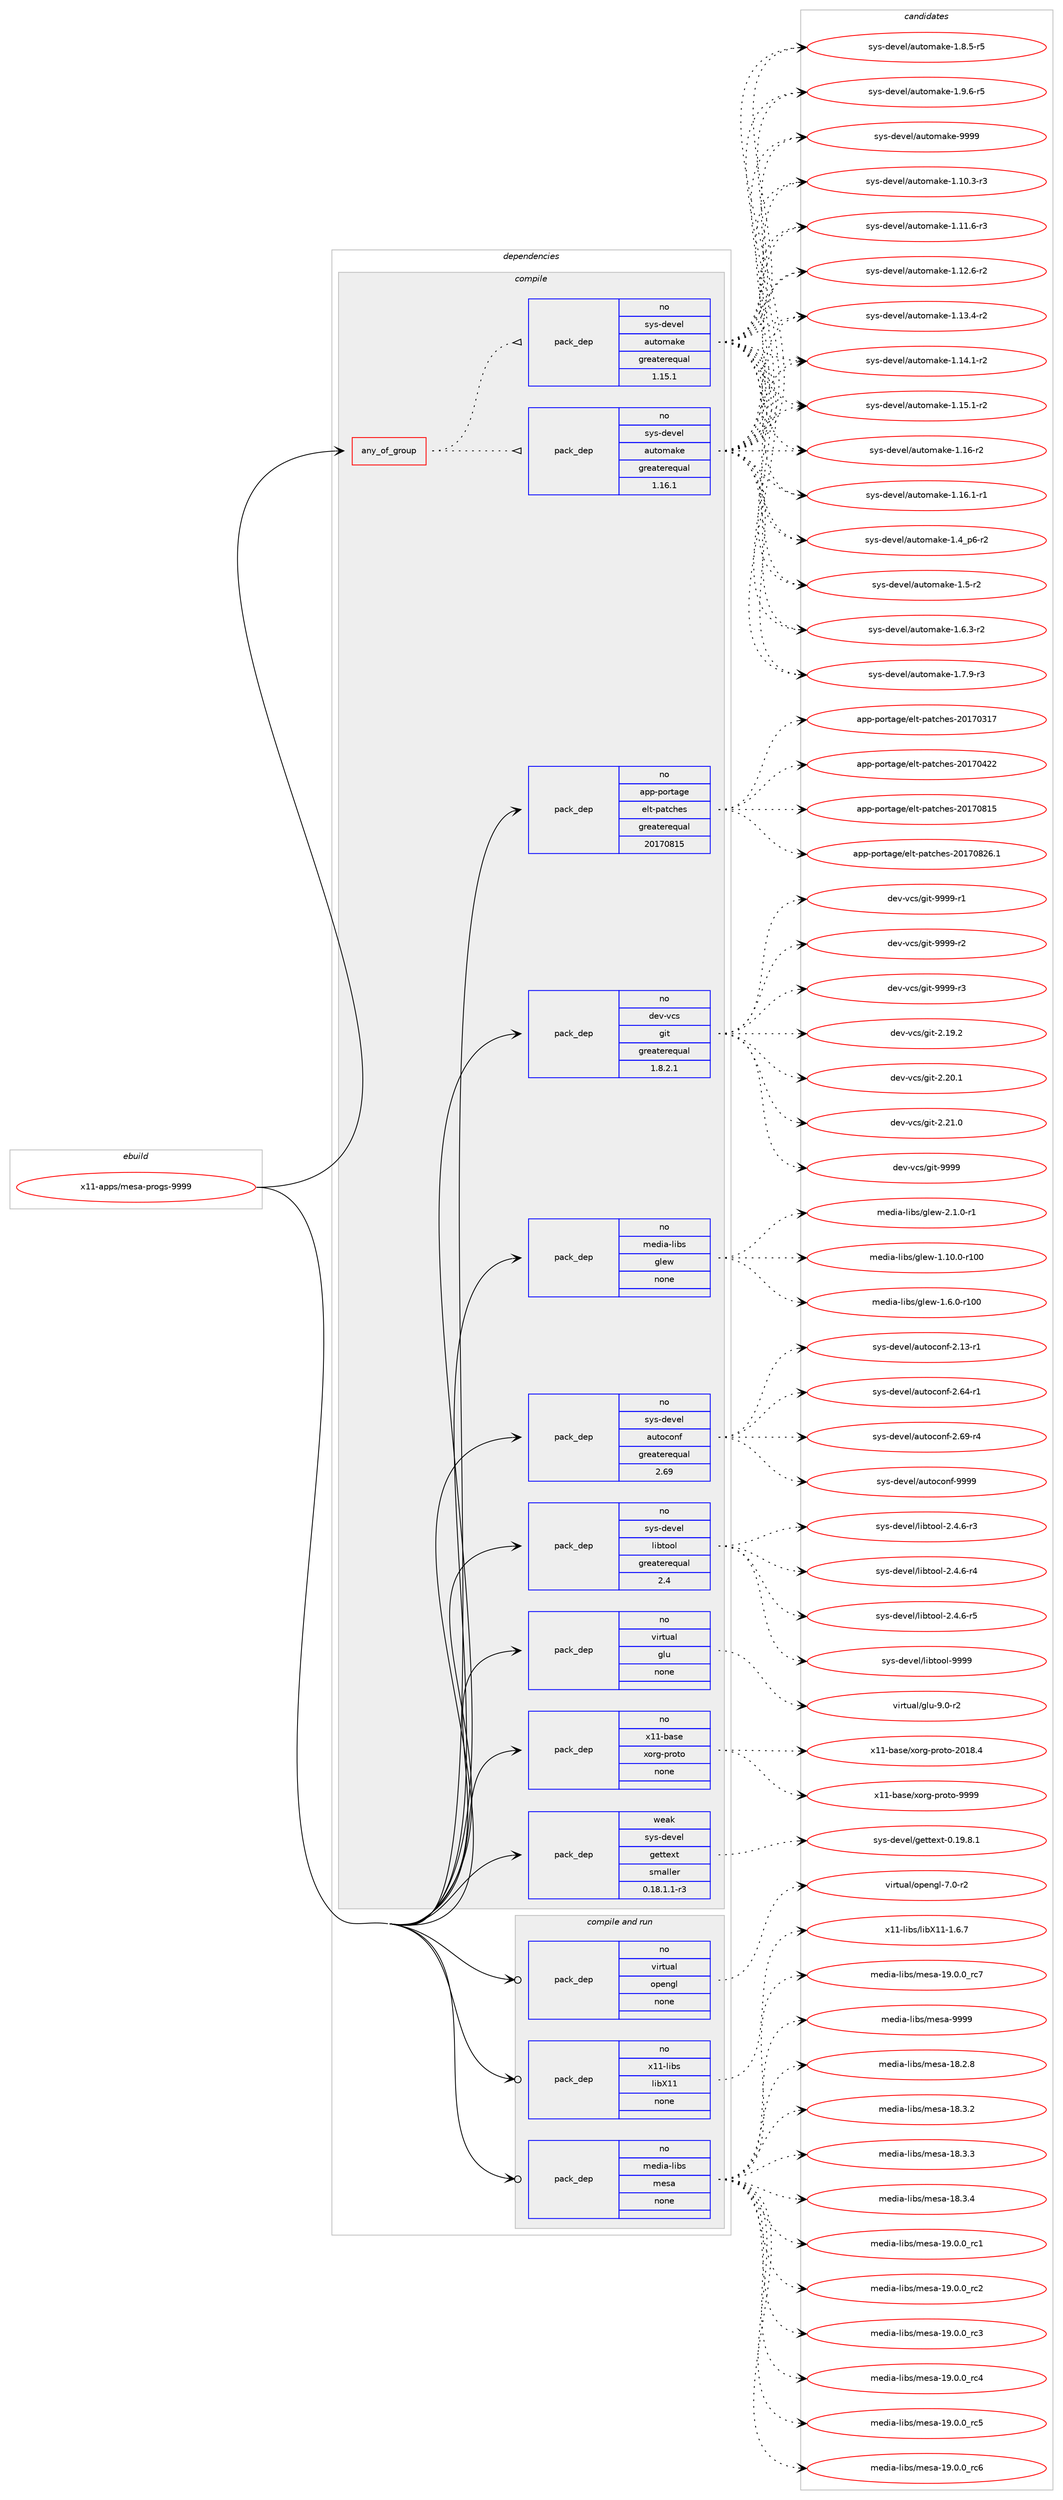 digraph prolog {

# *************
# Graph options
# *************

newrank=true;
concentrate=true;
compound=true;
graph [rankdir=LR,fontname=Helvetica,fontsize=10,ranksep=1.5];#, ranksep=2.5, nodesep=0.2];
edge  [arrowhead=vee];
node  [fontname=Helvetica,fontsize=10];

# **********
# The ebuild
# **********

subgraph cluster_leftcol {
color=gray;
rank=same;
label=<<i>ebuild</i>>;
id [label="x11-apps/mesa-progs-9999", color=red, width=4, href="../x11-apps/mesa-progs-9999.svg"];
}

# ****************
# The dependencies
# ****************

subgraph cluster_midcol {
color=gray;
label=<<i>dependencies</i>>;
subgraph cluster_compile {
fillcolor="#eeeeee";
style=filled;
label=<<i>compile</i>>;
subgraph any28343 {
dependency1753598 [label=<<TABLE BORDER="0" CELLBORDER="1" CELLSPACING="0" CELLPADDING="4"><TR><TD CELLPADDING="10">any_of_group</TD></TR></TABLE>>, shape=none, color=red];subgraph pack1258982 {
dependency1753599 [label=<<TABLE BORDER="0" CELLBORDER="1" CELLSPACING="0" CELLPADDING="4" WIDTH="220"><TR><TD ROWSPAN="6" CELLPADDING="30">pack_dep</TD></TR><TR><TD WIDTH="110">no</TD></TR><TR><TD>sys-devel</TD></TR><TR><TD>automake</TD></TR><TR><TD>greaterequal</TD></TR><TR><TD>1.16.1</TD></TR></TABLE>>, shape=none, color=blue];
}
dependency1753598:e -> dependency1753599:w [weight=20,style="dotted",arrowhead="oinv"];
subgraph pack1258983 {
dependency1753600 [label=<<TABLE BORDER="0" CELLBORDER="1" CELLSPACING="0" CELLPADDING="4" WIDTH="220"><TR><TD ROWSPAN="6" CELLPADDING="30">pack_dep</TD></TR><TR><TD WIDTH="110">no</TD></TR><TR><TD>sys-devel</TD></TR><TR><TD>automake</TD></TR><TR><TD>greaterequal</TD></TR><TR><TD>1.15.1</TD></TR></TABLE>>, shape=none, color=blue];
}
dependency1753598:e -> dependency1753600:w [weight=20,style="dotted",arrowhead="oinv"];
}
id:e -> dependency1753598:w [weight=20,style="solid",arrowhead="vee"];
subgraph pack1258984 {
dependency1753601 [label=<<TABLE BORDER="0" CELLBORDER="1" CELLSPACING="0" CELLPADDING="4" WIDTH="220"><TR><TD ROWSPAN="6" CELLPADDING="30">pack_dep</TD></TR><TR><TD WIDTH="110">no</TD></TR><TR><TD>app-portage</TD></TR><TR><TD>elt-patches</TD></TR><TR><TD>greaterequal</TD></TR><TR><TD>20170815</TD></TR></TABLE>>, shape=none, color=blue];
}
id:e -> dependency1753601:w [weight=20,style="solid",arrowhead="vee"];
subgraph pack1258985 {
dependency1753602 [label=<<TABLE BORDER="0" CELLBORDER="1" CELLSPACING="0" CELLPADDING="4" WIDTH="220"><TR><TD ROWSPAN="6" CELLPADDING="30">pack_dep</TD></TR><TR><TD WIDTH="110">no</TD></TR><TR><TD>dev-vcs</TD></TR><TR><TD>git</TD></TR><TR><TD>greaterequal</TD></TR><TR><TD>1.8.2.1</TD></TR></TABLE>>, shape=none, color=blue];
}
id:e -> dependency1753602:w [weight=20,style="solid",arrowhead="vee"];
subgraph pack1258986 {
dependency1753603 [label=<<TABLE BORDER="0" CELLBORDER="1" CELLSPACING="0" CELLPADDING="4" WIDTH="220"><TR><TD ROWSPAN="6" CELLPADDING="30">pack_dep</TD></TR><TR><TD WIDTH="110">no</TD></TR><TR><TD>media-libs</TD></TR><TR><TD>glew</TD></TR><TR><TD>none</TD></TR><TR><TD></TD></TR></TABLE>>, shape=none, color=blue];
}
id:e -> dependency1753603:w [weight=20,style="solid",arrowhead="vee"];
subgraph pack1258987 {
dependency1753604 [label=<<TABLE BORDER="0" CELLBORDER="1" CELLSPACING="0" CELLPADDING="4" WIDTH="220"><TR><TD ROWSPAN="6" CELLPADDING="30">pack_dep</TD></TR><TR><TD WIDTH="110">no</TD></TR><TR><TD>sys-devel</TD></TR><TR><TD>autoconf</TD></TR><TR><TD>greaterequal</TD></TR><TR><TD>2.69</TD></TR></TABLE>>, shape=none, color=blue];
}
id:e -> dependency1753604:w [weight=20,style="solid",arrowhead="vee"];
subgraph pack1258988 {
dependency1753605 [label=<<TABLE BORDER="0" CELLBORDER="1" CELLSPACING="0" CELLPADDING="4" WIDTH="220"><TR><TD ROWSPAN="6" CELLPADDING="30">pack_dep</TD></TR><TR><TD WIDTH="110">no</TD></TR><TR><TD>sys-devel</TD></TR><TR><TD>libtool</TD></TR><TR><TD>greaterequal</TD></TR><TR><TD>2.4</TD></TR></TABLE>>, shape=none, color=blue];
}
id:e -> dependency1753605:w [weight=20,style="solid",arrowhead="vee"];
subgraph pack1258989 {
dependency1753606 [label=<<TABLE BORDER="0" CELLBORDER="1" CELLSPACING="0" CELLPADDING="4" WIDTH="220"><TR><TD ROWSPAN="6" CELLPADDING="30">pack_dep</TD></TR><TR><TD WIDTH="110">no</TD></TR><TR><TD>virtual</TD></TR><TR><TD>glu</TD></TR><TR><TD>none</TD></TR><TR><TD></TD></TR></TABLE>>, shape=none, color=blue];
}
id:e -> dependency1753606:w [weight=20,style="solid",arrowhead="vee"];
subgraph pack1258990 {
dependency1753607 [label=<<TABLE BORDER="0" CELLBORDER="1" CELLSPACING="0" CELLPADDING="4" WIDTH="220"><TR><TD ROWSPAN="6" CELLPADDING="30">pack_dep</TD></TR><TR><TD WIDTH="110">no</TD></TR><TR><TD>x11-base</TD></TR><TR><TD>xorg-proto</TD></TR><TR><TD>none</TD></TR><TR><TD></TD></TR></TABLE>>, shape=none, color=blue];
}
id:e -> dependency1753607:w [weight=20,style="solid",arrowhead="vee"];
subgraph pack1258991 {
dependency1753608 [label=<<TABLE BORDER="0" CELLBORDER="1" CELLSPACING="0" CELLPADDING="4" WIDTH="220"><TR><TD ROWSPAN="6" CELLPADDING="30">pack_dep</TD></TR><TR><TD WIDTH="110">weak</TD></TR><TR><TD>sys-devel</TD></TR><TR><TD>gettext</TD></TR><TR><TD>smaller</TD></TR><TR><TD>0.18.1.1-r3</TD></TR></TABLE>>, shape=none, color=blue];
}
id:e -> dependency1753608:w [weight=20,style="solid",arrowhead="vee"];
}
subgraph cluster_compileandrun {
fillcolor="#eeeeee";
style=filled;
label=<<i>compile and run</i>>;
subgraph pack1258992 {
dependency1753609 [label=<<TABLE BORDER="0" CELLBORDER="1" CELLSPACING="0" CELLPADDING="4" WIDTH="220"><TR><TD ROWSPAN="6" CELLPADDING="30">pack_dep</TD></TR><TR><TD WIDTH="110">no</TD></TR><TR><TD>media-libs</TD></TR><TR><TD>mesa</TD></TR><TR><TD>none</TD></TR><TR><TD></TD></TR></TABLE>>, shape=none, color=blue];
}
id:e -> dependency1753609:w [weight=20,style="solid",arrowhead="odotvee"];
subgraph pack1258993 {
dependency1753610 [label=<<TABLE BORDER="0" CELLBORDER="1" CELLSPACING="0" CELLPADDING="4" WIDTH="220"><TR><TD ROWSPAN="6" CELLPADDING="30">pack_dep</TD></TR><TR><TD WIDTH="110">no</TD></TR><TR><TD>virtual</TD></TR><TR><TD>opengl</TD></TR><TR><TD>none</TD></TR><TR><TD></TD></TR></TABLE>>, shape=none, color=blue];
}
id:e -> dependency1753610:w [weight=20,style="solid",arrowhead="odotvee"];
subgraph pack1258994 {
dependency1753611 [label=<<TABLE BORDER="0" CELLBORDER="1" CELLSPACING="0" CELLPADDING="4" WIDTH="220"><TR><TD ROWSPAN="6" CELLPADDING="30">pack_dep</TD></TR><TR><TD WIDTH="110">no</TD></TR><TR><TD>x11-libs</TD></TR><TR><TD>libX11</TD></TR><TR><TD>none</TD></TR><TR><TD></TD></TR></TABLE>>, shape=none, color=blue];
}
id:e -> dependency1753611:w [weight=20,style="solid",arrowhead="odotvee"];
}
subgraph cluster_run {
fillcolor="#eeeeee";
style=filled;
label=<<i>run</i>>;
}
}

# **************
# The candidates
# **************

subgraph cluster_choices {
rank=same;
color=gray;
label=<<i>candidates</i>>;

subgraph choice1258982 {
color=black;
nodesep=1;
choice11512111545100101118101108479711711611110997107101454946494846514511451 [label="sys-devel/automake-1.10.3-r3", color=red, width=4,href="../sys-devel/automake-1.10.3-r3.svg"];
choice11512111545100101118101108479711711611110997107101454946494946544511451 [label="sys-devel/automake-1.11.6-r3", color=red, width=4,href="../sys-devel/automake-1.11.6-r3.svg"];
choice11512111545100101118101108479711711611110997107101454946495046544511450 [label="sys-devel/automake-1.12.6-r2", color=red, width=4,href="../sys-devel/automake-1.12.6-r2.svg"];
choice11512111545100101118101108479711711611110997107101454946495146524511450 [label="sys-devel/automake-1.13.4-r2", color=red, width=4,href="../sys-devel/automake-1.13.4-r2.svg"];
choice11512111545100101118101108479711711611110997107101454946495246494511450 [label="sys-devel/automake-1.14.1-r2", color=red, width=4,href="../sys-devel/automake-1.14.1-r2.svg"];
choice11512111545100101118101108479711711611110997107101454946495346494511450 [label="sys-devel/automake-1.15.1-r2", color=red, width=4,href="../sys-devel/automake-1.15.1-r2.svg"];
choice1151211154510010111810110847971171161111099710710145494649544511450 [label="sys-devel/automake-1.16-r2", color=red, width=4,href="../sys-devel/automake-1.16-r2.svg"];
choice11512111545100101118101108479711711611110997107101454946495446494511449 [label="sys-devel/automake-1.16.1-r1", color=red, width=4,href="../sys-devel/automake-1.16.1-r1.svg"];
choice115121115451001011181011084797117116111109971071014549465295112544511450 [label="sys-devel/automake-1.4_p6-r2", color=red, width=4,href="../sys-devel/automake-1.4_p6-r2.svg"];
choice11512111545100101118101108479711711611110997107101454946534511450 [label="sys-devel/automake-1.5-r2", color=red, width=4,href="../sys-devel/automake-1.5-r2.svg"];
choice115121115451001011181011084797117116111109971071014549465446514511450 [label="sys-devel/automake-1.6.3-r2", color=red, width=4,href="../sys-devel/automake-1.6.3-r2.svg"];
choice115121115451001011181011084797117116111109971071014549465546574511451 [label="sys-devel/automake-1.7.9-r3", color=red, width=4,href="../sys-devel/automake-1.7.9-r3.svg"];
choice115121115451001011181011084797117116111109971071014549465646534511453 [label="sys-devel/automake-1.8.5-r5", color=red, width=4,href="../sys-devel/automake-1.8.5-r5.svg"];
choice115121115451001011181011084797117116111109971071014549465746544511453 [label="sys-devel/automake-1.9.6-r5", color=red, width=4,href="../sys-devel/automake-1.9.6-r5.svg"];
choice115121115451001011181011084797117116111109971071014557575757 [label="sys-devel/automake-9999", color=red, width=4,href="../sys-devel/automake-9999.svg"];
dependency1753599:e -> choice11512111545100101118101108479711711611110997107101454946494846514511451:w [style=dotted,weight="100"];
dependency1753599:e -> choice11512111545100101118101108479711711611110997107101454946494946544511451:w [style=dotted,weight="100"];
dependency1753599:e -> choice11512111545100101118101108479711711611110997107101454946495046544511450:w [style=dotted,weight="100"];
dependency1753599:e -> choice11512111545100101118101108479711711611110997107101454946495146524511450:w [style=dotted,weight="100"];
dependency1753599:e -> choice11512111545100101118101108479711711611110997107101454946495246494511450:w [style=dotted,weight="100"];
dependency1753599:e -> choice11512111545100101118101108479711711611110997107101454946495346494511450:w [style=dotted,weight="100"];
dependency1753599:e -> choice1151211154510010111810110847971171161111099710710145494649544511450:w [style=dotted,weight="100"];
dependency1753599:e -> choice11512111545100101118101108479711711611110997107101454946495446494511449:w [style=dotted,weight="100"];
dependency1753599:e -> choice115121115451001011181011084797117116111109971071014549465295112544511450:w [style=dotted,weight="100"];
dependency1753599:e -> choice11512111545100101118101108479711711611110997107101454946534511450:w [style=dotted,weight="100"];
dependency1753599:e -> choice115121115451001011181011084797117116111109971071014549465446514511450:w [style=dotted,weight="100"];
dependency1753599:e -> choice115121115451001011181011084797117116111109971071014549465546574511451:w [style=dotted,weight="100"];
dependency1753599:e -> choice115121115451001011181011084797117116111109971071014549465646534511453:w [style=dotted,weight="100"];
dependency1753599:e -> choice115121115451001011181011084797117116111109971071014549465746544511453:w [style=dotted,weight="100"];
dependency1753599:e -> choice115121115451001011181011084797117116111109971071014557575757:w [style=dotted,weight="100"];
}
subgraph choice1258983 {
color=black;
nodesep=1;
choice11512111545100101118101108479711711611110997107101454946494846514511451 [label="sys-devel/automake-1.10.3-r3", color=red, width=4,href="../sys-devel/automake-1.10.3-r3.svg"];
choice11512111545100101118101108479711711611110997107101454946494946544511451 [label="sys-devel/automake-1.11.6-r3", color=red, width=4,href="../sys-devel/automake-1.11.6-r3.svg"];
choice11512111545100101118101108479711711611110997107101454946495046544511450 [label="sys-devel/automake-1.12.6-r2", color=red, width=4,href="../sys-devel/automake-1.12.6-r2.svg"];
choice11512111545100101118101108479711711611110997107101454946495146524511450 [label="sys-devel/automake-1.13.4-r2", color=red, width=4,href="../sys-devel/automake-1.13.4-r2.svg"];
choice11512111545100101118101108479711711611110997107101454946495246494511450 [label="sys-devel/automake-1.14.1-r2", color=red, width=4,href="../sys-devel/automake-1.14.1-r2.svg"];
choice11512111545100101118101108479711711611110997107101454946495346494511450 [label="sys-devel/automake-1.15.1-r2", color=red, width=4,href="../sys-devel/automake-1.15.1-r2.svg"];
choice1151211154510010111810110847971171161111099710710145494649544511450 [label="sys-devel/automake-1.16-r2", color=red, width=4,href="../sys-devel/automake-1.16-r2.svg"];
choice11512111545100101118101108479711711611110997107101454946495446494511449 [label="sys-devel/automake-1.16.1-r1", color=red, width=4,href="../sys-devel/automake-1.16.1-r1.svg"];
choice115121115451001011181011084797117116111109971071014549465295112544511450 [label="sys-devel/automake-1.4_p6-r2", color=red, width=4,href="../sys-devel/automake-1.4_p6-r2.svg"];
choice11512111545100101118101108479711711611110997107101454946534511450 [label="sys-devel/automake-1.5-r2", color=red, width=4,href="../sys-devel/automake-1.5-r2.svg"];
choice115121115451001011181011084797117116111109971071014549465446514511450 [label="sys-devel/automake-1.6.3-r2", color=red, width=4,href="../sys-devel/automake-1.6.3-r2.svg"];
choice115121115451001011181011084797117116111109971071014549465546574511451 [label="sys-devel/automake-1.7.9-r3", color=red, width=4,href="../sys-devel/automake-1.7.9-r3.svg"];
choice115121115451001011181011084797117116111109971071014549465646534511453 [label="sys-devel/automake-1.8.5-r5", color=red, width=4,href="../sys-devel/automake-1.8.5-r5.svg"];
choice115121115451001011181011084797117116111109971071014549465746544511453 [label="sys-devel/automake-1.9.6-r5", color=red, width=4,href="../sys-devel/automake-1.9.6-r5.svg"];
choice115121115451001011181011084797117116111109971071014557575757 [label="sys-devel/automake-9999", color=red, width=4,href="../sys-devel/automake-9999.svg"];
dependency1753600:e -> choice11512111545100101118101108479711711611110997107101454946494846514511451:w [style=dotted,weight="100"];
dependency1753600:e -> choice11512111545100101118101108479711711611110997107101454946494946544511451:w [style=dotted,weight="100"];
dependency1753600:e -> choice11512111545100101118101108479711711611110997107101454946495046544511450:w [style=dotted,weight="100"];
dependency1753600:e -> choice11512111545100101118101108479711711611110997107101454946495146524511450:w [style=dotted,weight="100"];
dependency1753600:e -> choice11512111545100101118101108479711711611110997107101454946495246494511450:w [style=dotted,weight="100"];
dependency1753600:e -> choice11512111545100101118101108479711711611110997107101454946495346494511450:w [style=dotted,weight="100"];
dependency1753600:e -> choice1151211154510010111810110847971171161111099710710145494649544511450:w [style=dotted,weight="100"];
dependency1753600:e -> choice11512111545100101118101108479711711611110997107101454946495446494511449:w [style=dotted,weight="100"];
dependency1753600:e -> choice115121115451001011181011084797117116111109971071014549465295112544511450:w [style=dotted,weight="100"];
dependency1753600:e -> choice11512111545100101118101108479711711611110997107101454946534511450:w [style=dotted,weight="100"];
dependency1753600:e -> choice115121115451001011181011084797117116111109971071014549465446514511450:w [style=dotted,weight="100"];
dependency1753600:e -> choice115121115451001011181011084797117116111109971071014549465546574511451:w [style=dotted,weight="100"];
dependency1753600:e -> choice115121115451001011181011084797117116111109971071014549465646534511453:w [style=dotted,weight="100"];
dependency1753600:e -> choice115121115451001011181011084797117116111109971071014549465746544511453:w [style=dotted,weight="100"];
dependency1753600:e -> choice115121115451001011181011084797117116111109971071014557575757:w [style=dotted,weight="100"];
}
subgraph choice1258984 {
color=black;
nodesep=1;
choice97112112451121111141169710310147101108116451129711699104101115455048495548514955 [label="app-portage/elt-patches-20170317", color=red, width=4,href="../app-portage/elt-patches-20170317.svg"];
choice97112112451121111141169710310147101108116451129711699104101115455048495548525050 [label="app-portage/elt-patches-20170422", color=red, width=4,href="../app-portage/elt-patches-20170422.svg"];
choice97112112451121111141169710310147101108116451129711699104101115455048495548564953 [label="app-portage/elt-patches-20170815", color=red, width=4,href="../app-portage/elt-patches-20170815.svg"];
choice971121124511211111411697103101471011081164511297116991041011154550484955485650544649 [label="app-portage/elt-patches-20170826.1", color=red, width=4,href="../app-portage/elt-patches-20170826.1.svg"];
dependency1753601:e -> choice97112112451121111141169710310147101108116451129711699104101115455048495548514955:w [style=dotted,weight="100"];
dependency1753601:e -> choice97112112451121111141169710310147101108116451129711699104101115455048495548525050:w [style=dotted,weight="100"];
dependency1753601:e -> choice97112112451121111141169710310147101108116451129711699104101115455048495548564953:w [style=dotted,weight="100"];
dependency1753601:e -> choice971121124511211111411697103101471011081164511297116991041011154550484955485650544649:w [style=dotted,weight="100"];
}
subgraph choice1258985 {
color=black;
nodesep=1;
choice10010111845118991154710310511645504649574650 [label="dev-vcs/git-2.19.2", color=red, width=4,href="../dev-vcs/git-2.19.2.svg"];
choice10010111845118991154710310511645504650484649 [label="dev-vcs/git-2.20.1", color=red, width=4,href="../dev-vcs/git-2.20.1.svg"];
choice10010111845118991154710310511645504650494648 [label="dev-vcs/git-2.21.0", color=red, width=4,href="../dev-vcs/git-2.21.0.svg"];
choice1001011184511899115471031051164557575757 [label="dev-vcs/git-9999", color=red, width=4,href="../dev-vcs/git-9999.svg"];
choice10010111845118991154710310511645575757574511449 [label="dev-vcs/git-9999-r1", color=red, width=4,href="../dev-vcs/git-9999-r1.svg"];
choice10010111845118991154710310511645575757574511450 [label="dev-vcs/git-9999-r2", color=red, width=4,href="../dev-vcs/git-9999-r2.svg"];
choice10010111845118991154710310511645575757574511451 [label="dev-vcs/git-9999-r3", color=red, width=4,href="../dev-vcs/git-9999-r3.svg"];
dependency1753602:e -> choice10010111845118991154710310511645504649574650:w [style=dotted,weight="100"];
dependency1753602:e -> choice10010111845118991154710310511645504650484649:w [style=dotted,weight="100"];
dependency1753602:e -> choice10010111845118991154710310511645504650494648:w [style=dotted,weight="100"];
dependency1753602:e -> choice1001011184511899115471031051164557575757:w [style=dotted,weight="100"];
dependency1753602:e -> choice10010111845118991154710310511645575757574511449:w [style=dotted,weight="100"];
dependency1753602:e -> choice10010111845118991154710310511645575757574511450:w [style=dotted,weight="100"];
dependency1753602:e -> choice10010111845118991154710310511645575757574511451:w [style=dotted,weight="100"];
}
subgraph choice1258986 {
color=black;
nodesep=1;
choice109101100105974510810598115471031081011194549464948464845114494848 [label="media-libs/glew-1.10.0-r100", color=red, width=4,href="../media-libs/glew-1.10.0-r100.svg"];
choice1091011001059745108105981154710310810111945494654464845114494848 [label="media-libs/glew-1.6.0-r100", color=red, width=4,href="../media-libs/glew-1.6.0-r100.svg"];
choice109101100105974510810598115471031081011194550464946484511449 [label="media-libs/glew-2.1.0-r1", color=red, width=4,href="../media-libs/glew-2.1.0-r1.svg"];
dependency1753603:e -> choice109101100105974510810598115471031081011194549464948464845114494848:w [style=dotted,weight="100"];
dependency1753603:e -> choice1091011001059745108105981154710310810111945494654464845114494848:w [style=dotted,weight="100"];
dependency1753603:e -> choice109101100105974510810598115471031081011194550464946484511449:w [style=dotted,weight="100"];
}
subgraph choice1258987 {
color=black;
nodesep=1;
choice1151211154510010111810110847971171161119911111010245504649514511449 [label="sys-devel/autoconf-2.13-r1", color=red, width=4,href="../sys-devel/autoconf-2.13-r1.svg"];
choice1151211154510010111810110847971171161119911111010245504654524511449 [label="sys-devel/autoconf-2.64-r1", color=red, width=4,href="../sys-devel/autoconf-2.64-r1.svg"];
choice1151211154510010111810110847971171161119911111010245504654574511452 [label="sys-devel/autoconf-2.69-r4", color=red, width=4,href="../sys-devel/autoconf-2.69-r4.svg"];
choice115121115451001011181011084797117116111991111101024557575757 [label="sys-devel/autoconf-9999", color=red, width=4,href="../sys-devel/autoconf-9999.svg"];
dependency1753604:e -> choice1151211154510010111810110847971171161119911111010245504649514511449:w [style=dotted,weight="100"];
dependency1753604:e -> choice1151211154510010111810110847971171161119911111010245504654524511449:w [style=dotted,weight="100"];
dependency1753604:e -> choice1151211154510010111810110847971171161119911111010245504654574511452:w [style=dotted,weight="100"];
dependency1753604:e -> choice115121115451001011181011084797117116111991111101024557575757:w [style=dotted,weight="100"];
}
subgraph choice1258988 {
color=black;
nodesep=1;
choice1151211154510010111810110847108105981161111111084550465246544511451 [label="sys-devel/libtool-2.4.6-r3", color=red, width=4,href="../sys-devel/libtool-2.4.6-r3.svg"];
choice1151211154510010111810110847108105981161111111084550465246544511452 [label="sys-devel/libtool-2.4.6-r4", color=red, width=4,href="../sys-devel/libtool-2.4.6-r4.svg"];
choice1151211154510010111810110847108105981161111111084550465246544511453 [label="sys-devel/libtool-2.4.6-r5", color=red, width=4,href="../sys-devel/libtool-2.4.6-r5.svg"];
choice1151211154510010111810110847108105981161111111084557575757 [label="sys-devel/libtool-9999", color=red, width=4,href="../sys-devel/libtool-9999.svg"];
dependency1753605:e -> choice1151211154510010111810110847108105981161111111084550465246544511451:w [style=dotted,weight="100"];
dependency1753605:e -> choice1151211154510010111810110847108105981161111111084550465246544511452:w [style=dotted,weight="100"];
dependency1753605:e -> choice1151211154510010111810110847108105981161111111084550465246544511453:w [style=dotted,weight="100"];
dependency1753605:e -> choice1151211154510010111810110847108105981161111111084557575757:w [style=dotted,weight="100"];
}
subgraph choice1258989 {
color=black;
nodesep=1;
choice1181051141161179710847103108117455746484511450 [label="virtual/glu-9.0-r2", color=red, width=4,href="../virtual/glu-9.0-r2.svg"];
dependency1753606:e -> choice1181051141161179710847103108117455746484511450:w [style=dotted,weight="100"];
}
subgraph choice1258990 {
color=black;
nodesep=1;
choice1204949459897115101471201111141034511211411111611145504849564652 [label="x11-base/xorg-proto-2018.4", color=red, width=4,href="../x11-base/xorg-proto-2018.4.svg"];
choice120494945989711510147120111114103451121141111161114557575757 [label="x11-base/xorg-proto-9999", color=red, width=4,href="../x11-base/xorg-proto-9999.svg"];
dependency1753607:e -> choice1204949459897115101471201111141034511211411111611145504849564652:w [style=dotted,weight="100"];
dependency1753607:e -> choice120494945989711510147120111114103451121141111161114557575757:w [style=dotted,weight="100"];
}
subgraph choice1258991 {
color=black;
nodesep=1;
choice1151211154510010111810110847103101116116101120116454846495746564649 [label="sys-devel/gettext-0.19.8.1", color=red, width=4,href="../sys-devel/gettext-0.19.8.1.svg"];
dependency1753608:e -> choice1151211154510010111810110847103101116116101120116454846495746564649:w [style=dotted,weight="100"];
}
subgraph choice1258992 {
color=black;
nodesep=1;
choice109101100105974510810598115471091011159745495646504656 [label="media-libs/mesa-18.2.8", color=red, width=4,href="../media-libs/mesa-18.2.8.svg"];
choice109101100105974510810598115471091011159745495646514650 [label="media-libs/mesa-18.3.2", color=red, width=4,href="../media-libs/mesa-18.3.2.svg"];
choice109101100105974510810598115471091011159745495646514651 [label="media-libs/mesa-18.3.3", color=red, width=4,href="../media-libs/mesa-18.3.3.svg"];
choice109101100105974510810598115471091011159745495646514652 [label="media-libs/mesa-18.3.4", color=red, width=4,href="../media-libs/mesa-18.3.4.svg"];
choice109101100105974510810598115471091011159745495746484648951149949 [label="media-libs/mesa-19.0.0_rc1", color=red, width=4,href="../media-libs/mesa-19.0.0_rc1.svg"];
choice109101100105974510810598115471091011159745495746484648951149950 [label="media-libs/mesa-19.0.0_rc2", color=red, width=4,href="../media-libs/mesa-19.0.0_rc2.svg"];
choice109101100105974510810598115471091011159745495746484648951149951 [label="media-libs/mesa-19.0.0_rc3", color=red, width=4,href="../media-libs/mesa-19.0.0_rc3.svg"];
choice109101100105974510810598115471091011159745495746484648951149952 [label="media-libs/mesa-19.0.0_rc4", color=red, width=4,href="../media-libs/mesa-19.0.0_rc4.svg"];
choice109101100105974510810598115471091011159745495746484648951149953 [label="media-libs/mesa-19.0.0_rc5", color=red, width=4,href="../media-libs/mesa-19.0.0_rc5.svg"];
choice109101100105974510810598115471091011159745495746484648951149954 [label="media-libs/mesa-19.0.0_rc6", color=red, width=4,href="../media-libs/mesa-19.0.0_rc6.svg"];
choice109101100105974510810598115471091011159745495746484648951149955 [label="media-libs/mesa-19.0.0_rc7", color=red, width=4,href="../media-libs/mesa-19.0.0_rc7.svg"];
choice10910110010597451081059811547109101115974557575757 [label="media-libs/mesa-9999", color=red, width=4,href="../media-libs/mesa-9999.svg"];
dependency1753609:e -> choice109101100105974510810598115471091011159745495646504656:w [style=dotted,weight="100"];
dependency1753609:e -> choice109101100105974510810598115471091011159745495646514650:w [style=dotted,weight="100"];
dependency1753609:e -> choice109101100105974510810598115471091011159745495646514651:w [style=dotted,weight="100"];
dependency1753609:e -> choice109101100105974510810598115471091011159745495646514652:w [style=dotted,weight="100"];
dependency1753609:e -> choice109101100105974510810598115471091011159745495746484648951149949:w [style=dotted,weight="100"];
dependency1753609:e -> choice109101100105974510810598115471091011159745495746484648951149950:w [style=dotted,weight="100"];
dependency1753609:e -> choice109101100105974510810598115471091011159745495746484648951149951:w [style=dotted,weight="100"];
dependency1753609:e -> choice109101100105974510810598115471091011159745495746484648951149952:w [style=dotted,weight="100"];
dependency1753609:e -> choice109101100105974510810598115471091011159745495746484648951149953:w [style=dotted,weight="100"];
dependency1753609:e -> choice109101100105974510810598115471091011159745495746484648951149954:w [style=dotted,weight="100"];
dependency1753609:e -> choice109101100105974510810598115471091011159745495746484648951149955:w [style=dotted,weight="100"];
dependency1753609:e -> choice10910110010597451081059811547109101115974557575757:w [style=dotted,weight="100"];
}
subgraph choice1258993 {
color=black;
nodesep=1;
choice1181051141161179710847111112101110103108455546484511450 [label="virtual/opengl-7.0-r2", color=red, width=4,href="../virtual/opengl-7.0-r2.svg"];
dependency1753610:e -> choice1181051141161179710847111112101110103108455546484511450:w [style=dotted,weight="100"];
}
subgraph choice1258994 {
color=black;
nodesep=1;
choice120494945108105981154710810598884949454946544655 [label="x11-libs/libX11-1.6.7", color=red, width=4,href="../x11-libs/libX11-1.6.7.svg"];
dependency1753611:e -> choice120494945108105981154710810598884949454946544655:w [style=dotted,weight="100"];
}
}

}
